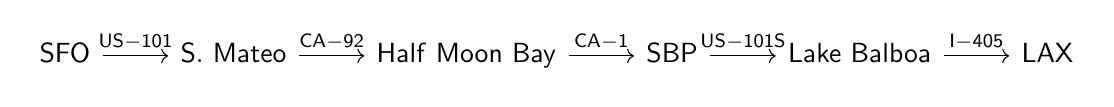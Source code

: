 \begin{tikzcd}
\mathsf{SFO}\arrow[r,"\mathsf{US-101}"]&\mathsf{S.}\ \mathsf{Mateo}\arrow[r,"\mathsf{CA-92}"]&\mathsf{Half} \ \mathsf{Moon}\ \mathsf{Bay}\arrow[r,"\mathsf{CA-1}"]&\mathsf{SBP}\arrow[r,"\mathsf{US-101S}"]&\mathsf{Lake}\ \mathsf{Balboa}\arrow[r,"\mathsf{I-405}"]&\mathsf{LAX}
\end{tikzcd}